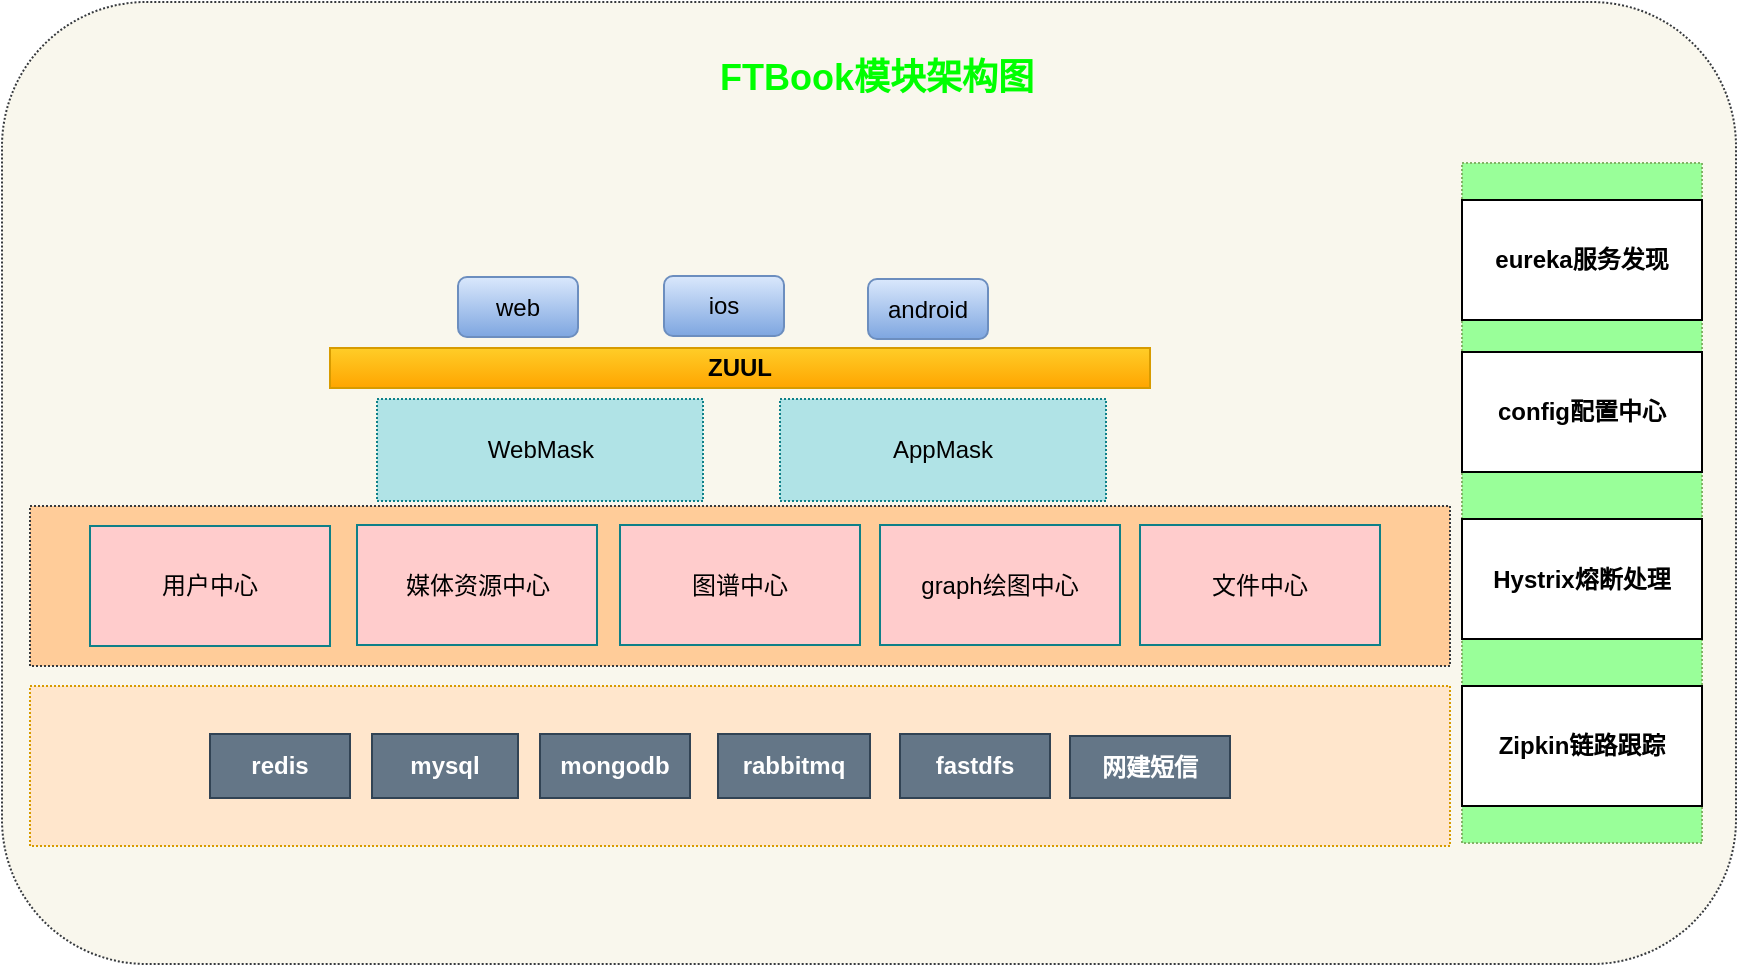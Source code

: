 <mxfile version="10.7.5" type="device"><diagram id="kFEumuA0V7Lp7yP-0SHy" name="Page-1"><mxGraphModel dx="863" dy="1309" grid="0" gridSize="10" guides="1" tooltips="1" connect="1" arrows="1" fold="1" page="1" pageScale="1" pageWidth="1169" pageHeight="827" math="0" shadow="0"><root><mxCell id="0"/><mxCell id="1" parent="0"/><mxCell id="dinlNpK7nBF0iDvzTaaJ-34" value="" style="rounded=1;whiteSpace=wrap;html=1;dashed=1;dashPattern=1 1;fillColor=#f9f7ed;strokeColor=#36393d;" vertex="1" parent="1"><mxGeometry x="56" y="-722" width="867" height="481" as="geometry"/></mxCell><mxCell id="dinlNpK7nBF0iDvzTaaJ-2" value="&lt;b&gt;ZUUL&lt;/b&gt;" style="rounded=0;whiteSpace=wrap;html=1;gradientColor=#ffa500;fillColor=#ffcd28;strokeColor=#d79b00;" vertex="1" parent="1"><mxGeometry x="220" y="-549" width="410" height="20" as="geometry"/></mxCell><mxCell id="dinlNpK7nBF0iDvzTaaJ-3" value="web" style="rounded=1;whiteSpace=wrap;html=1;gradientColor=#7ea6e0;fillColor=#dae8fc;strokeColor=#6c8ebf;" vertex="1" parent="1"><mxGeometry x="284" y="-584.5" width="60" height="30" as="geometry"/></mxCell><mxCell id="dinlNpK7nBF0iDvzTaaJ-4" value="ios" style="rounded=1;whiteSpace=wrap;html=1;gradientColor=#7ea6e0;fillColor=#dae8fc;strokeColor=#6c8ebf;" vertex="1" parent="1"><mxGeometry x="387" y="-585" width="60" height="30" as="geometry"/></mxCell><mxCell id="dinlNpK7nBF0iDvzTaaJ-5" value="android" style="rounded=1;whiteSpace=wrap;html=1;gradientColor=#7ea6e0;fillColor=#dae8fc;strokeColor=#6c8ebf;" vertex="1" parent="1"><mxGeometry x="489" y="-583.5" width="60" height="30" as="geometry"/></mxCell><mxCell id="dinlNpK7nBF0iDvzTaaJ-18" value="" style="rounded=0;whiteSpace=wrap;html=1;gradientColor=none;fillColor=#99FF99;strokeColor=#82b366;dashed=1;dashPattern=1 1;" vertex="1" parent="1"><mxGeometry x="786" y="-641.5" width="120" height="340" as="geometry"/></mxCell><mxCell id="dinlNpK7nBF0iDvzTaaJ-16" value="eureka服务发现" style="rounded=0;whiteSpace=wrap;html=1;fontStyle=1" vertex="1" parent="1"><mxGeometry x="786" y="-623" width="120" height="60" as="geometry"/></mxCell><mxCell id="dinlNpK7nBF0iDvzTaaJ-17" value="config配置中心" style="rounded=0;whiteSpace=wrap;html=1;fontStyle=1" vertex="1" parent="1"><mxGeometry x="786" y="-547" width="120" height="60" as="geometry"/></mxCell><mxCell id="dinlNpK7nBF0iDvzTaaJ-19" value="" style="rounded=0;whiteSpace=wrap;html=1;fillColor=#ffe6cc;strokeColor=#d79b00;dashed=1;dashPattern=1 1;fontStyle=1" vertex="1" parent="1"><mxGeometry x="70" y="-380" width="710" height="80" as="geometry"/></mxCell><mxCell id="dinlNpK7nBF0iDvzTaaJ-12" value="redis" style="rounded=0;whiteSpace=wrap;html=1;fillColor=#647687;strokeColor=#314354;fontColor=#ffffff;fontStyle=1" vertex="1" parent="1"><mxGeometry x="160" y="-356" width="70" height="32" as="geometry"/></mxCell><mxCell id="dinlNpK7nBF0iDvzTaaJ-13" value="mysql" style="rounded=0;whiteSpace=wrap;html=1;fillColor=#647687;strokeColor=#314354;fontColor=#ffffff;fontStyle=1" vertex="1" parent="1"><mxGeometry x="241" y="-356" width="73" height="32" as="geometry"/></mxCell><mxCell id="dinlNpK7nBF0iDvzTaaJ-14" value="mongodb" style="rounded=0;whiteSpace=wrap;html=1;fillColor=#647687;strokeColor=#314354;fontColor=#ffffff;fontStyle=1" vertex="1" parent="1"><mxGeometry x="325" y="-356" width="75" height="32" as="geometry"/></mxCell><mxCell id="dinlNpK7nBF0iDvzTaaJ-15" value="rabbitmq" style="rounded=0;whiteSpace=wrap;html=1;fillColor=#647687;strokeColor=#314354;fontColor=#ffffff;fontStyle=1" vertex="1" parent="1"><mxGeometry x="414" y="-356" width="76" height="32" as="geometry"/></mxCell><mxCell id="dinlNpK7nBF0iDvzTaaJ-20" value="fastdfs" style="rounded=0;whiteSpace=wrap;html=1;fillColor=#647687;strokeColor=#314354;fontColor=#ffffff;fontStyle=1" vertex="1" parent="1"><mxGeometry x="505" y="-356" width="75" height="32" as="geometry"/></mxCell><mxCell id="dinlNpK7nBF0iDvzTaaJ-21" value="" style="rounded=0;whiteSpace=wrap;html=1;dashed=1;dashPattern=1 1;fillColor=#ffcc99;strokeColor=#36393d;" vertex="1" parent="1"><mxGeometry x="70" y="-470" width="710" height="80" as="geometry"/></mxCell><mxCell id="dinlNpK7nBF0iDvzTaaJ-7" value="用户中心" style="rounded=0;whiteSpace=wrap;html=1;fillColor=#FFCCCC;strokeColor=#0e8088;" vertex="1" parent="1"><mxGeometry x="100" y="-460" width="120" height="60" as="geometry"/></mxCell><mxCell id="dinlNpK7nBF0iDvzTaaJ-8" value="媒体资源中心" style="rounded=0;whiteSpace=wrap;html=1;fillColor=#FFCCCC;strokeColor=#0e8088;" vertex="1" parent="1"><mxGeometry x="233.5" y="-460.5" width="120" height="60" as="geometry"/></mxCell><mxCell id="dinlNpK7nBF0iDvzTaaJ-9" value="图谱中心" style="rounded=0;whiteSpace=wrap;html=1;fillColor=#FFCCCC;strokeColor=#0e8088;" vertex="1" parent="1"><mxGeometry x="365" y="-460.5" width="120" height="60" as="geometry"/></mxCell><mxCell id="dinlNpK7nBF0iDvzTaaJ-10" value="graph绘图中心" style="rounded=0;whiteSpace=wrap;html=1;fillColor=#FFCCCC;strokeColor=#0e8088;" vertex="1" parent="1"><mxGeometry x="495" y="-460.5" width="120" height="60" as="geometry"/></mxCell><mxCell id="dinlNpK7nBF0iDvzTaaJ-11" value="文件中心" style="rounded=0;whiteSpace=wrap;html=1;fillColor=#FFCCCC;strokeColor=#0e8088;" vertex="1" parent="1"><mxGeometry x="625" y="-460.5" width="120" height="60" as="geometry"/></mxCell><mxCell id="dinlNpK7nBF0iDvzTaaJ-24" value="Hystrix熔断处理" style="rounded=0;whiteSpace=wrap;html=1;fontStyle=1" vertex="1" parent="1"><mxGeometry x="786" y="-463.5" width="120" height="60" as="geometry"/></mxCell><mxCell id="dinlNpK7nBF0iDvzTaaJ-25" value="Zipkin链路跟踪" style="rounded=0;whiteSpace=wrap;html=1;fontStyle=1" vertex="1" parent="1"><mxGeometry x="786" y="-380" width="120" height="60" as="geometry"/></mxCell><mxCell id="dinlNpK7nBF0iDvzTaaJ-28" value="网建短信" style="rounded=0;whiteSpace=wrap;html=1;fillColor=#647687;strokeColor=#314354;fontColor=#ffffff;fontStyle=1" vertex="1" parent="1"><mxGeometry x="590" y="-355" width="80" height="31" as="geometry"/></mxCell><mxCell id="dinlNpK7nBF0iDvzTaaJ-31" value="WebMask" style="rounded=0;whiteSpace=wrap;html=1;dashed=1;dashPattern=1 1;fillColor=#b0e3e6;strokeColor=#0e8088;" vertex="1" parent="1"><mxGeometry x="243.5" y="-523.5" width="163" height="51" as="geometry"/></mxCell><mxCell id="dinlNpK7nBF0iDvzTaaJ-33" value="AppMask" style="rounded=0;whiteSpace=wrap;html=1;dashed=1;dashPattern=1 1;fillColor=#b0e3e6;strokeColor=#0e8088;" vertex="1" parent="1"><mxGeometry x="445" y="-523.5" width="163" height="51" as="geometry"/></mxCell><mxCell id="dinlNpK7nBF0iDvzTaaJ-35" value="FTBook模块架构图" style="text;html=1;strokeColor=none;fillColor=none;align=center;verticalAlign=middle;whiteSpace=wrap;rounded=0;dashed=1;dashPattern=1 1;fontStyle=1;fontSize=18;horizontal=1;fontFamily=Helvetica;fontColor=#00FF00;" vertex="1" parent="1"><mxGeometry x="202" y="-699" width="583" height="30" as="geometry"/></mxCell></root></mxGraphModel></diagram></mxfile>